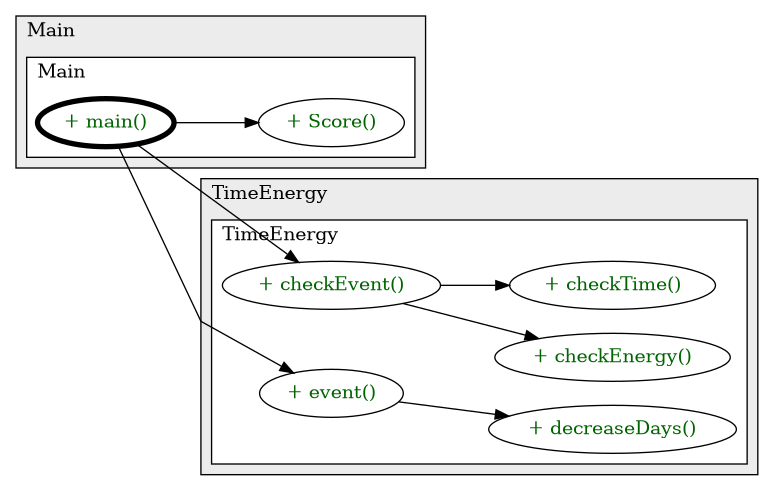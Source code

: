@startuml

/' diagram meta data start
config=CallConfiguration;
{
  "rootMethod": "Main#main(String[])",
  "projectClassification": {
    "searchMode": "OpenProject", // OpenProject, AllProjects
    "includedProjects": "",
    "pathEndKeywords": "*.impl",
    "isClientPath": "",
    "isClientName": "",
    "isTestPath": "",
    "isTestName": "",
    "isMappingPath": "",
    "isMappingName": "",
    "isDataAccessPath": "",
    "isDataAccessName": "",
    "isDataStructurePath": "",
    "isDataStructureName": "",
    "isInterfaceStructuresPath": "",
    "isInterfaceStructuresName": "",
    "isEntryPointPath": "",
    "isEntryPointName": "",
    "treatFinalFieldsAsMandatory": false
  },
  "graphRestriction": {
    "classPackageExcludeFilter": "",
    "classPackageIncludeFilter": "",
    "classNameExcludeFilter": "",
    "classNameIncludeFilter": "",
    "methodNameExcludeFilter": "",
    "methodNameIncludeFilter": "",
    "removeByInheritance": "", // inheritance/annotation based filtering is done in a second step
    "removeByAnnotation": "",
    "removeByClassPackage": "", // cleanup the graph after inheritance/annotation based filtering is done
    "removeByClassName": "",
    "cutMappings": false,
    "cutEnum": true,
    "cutTests": true,
    "cutClient": true,
    "cutDataAccess": true,
    "cutInterfaceStructures": true,
    "cutDataStructures": true,
    "cutGetterAndSetter": true,
    "cutConstructors": true
  },
  "graphTraversal": {
    "forwardDepth": 3,
    "backwardDepth": 3,
    "classPackageExcludeFilter": "",
    "classPackageIncludeFilter": "",
    "classNameExcludeFilter": "",
    "classNameIncludeFilter": "",
    "methodNameExcludeFilter": "",
    "methodNameIncludeFilter": "",
    "hideMappings": false,
    "hideDataStructures": false,
    "hidePrivateMethods": true,
    "hideInterfaceCalls": true, // indirection: implementation -> interface (is hidden) -> implementation
    "onlyShowApplicationEntryPoints": false, // root node is included
    "useMethodCallsForStructureDiagram": "ForwardOnly" // ForwardOnly, BothDirections, No
  },
  "details": {
    "aggregation": "GroupByClass", // ByClass, GroupByClass, None
    "showMethodParametersTypes": false,
    "showMethodParametersNames": false,
    "showMethodReturnType": false,
    "showPackageLevels": 2,
    "showCallOrder": false,
    "edgeMode": "MethodsOnly", // TypesOnly, MethodsOnly, TypesAndMethods, MethodsAndDirectTypeUsage
    "showDetailedClassStructure": false
  },
  "rootClass": "Main",
  "extensionCallbackMethod": "" // qualified.class.name#methodName - signature: public static String method(String)
}
diagram meta data end '/



digraph g {
    rankdir="LR"
    splines=polyline
    

'nodes 
subgraph cluster_1914945579 { 
   	label=TimeEnergy
	labeljust=l
	fillcolor="#ececec"
	style=filled
   
   subgraph cluster_568764530 { 
   	label=TimeEnergy
	labeljust=l
	fillcolor=white
	style=filled
   
   TimeEnergy1914945579XXXcheckEnergy104431[
	label="+ checkEnergy()"
	style=filled
	fillcolor=white
	tooltip="TimeEnergy

null"
	fontcolor=darkgreen
];

TimeEnergy1914945579XXXcheckEvent1667339062[
	label="+ checkEvent()"
	style=filled
	fillcolor=white
	tooltip="TimeEnergy

null"
	fontcolor=darkgreen
];

TimeEnergy1914945579XXXcheckTime1325958191[
	label="+ checkTime()"
	style=filled
	fillcolor=white
	tooltip="TimeEnergy

null"
	fontcolor=darkgreen
];

TimeEnergy1914945579XXXdecreaseDays0[
	label="+ decreaseDays()"
	style=filled
	fillcolor=white
	tooltip="TimeEnergy

null"
	fontcolor=darkgreen
];

TimeEnergy1914945579XXXevent1667339062[
	label="+ event()"
	style=filled
	fillcolor=white
	tooltip="TimeEnergy

null"
	fontcolor=darkgreen
];
} 
} 

subgraph cluster_2390489 { 
   	label=Main
	labeljust=l
	fillcolor="#ececec"
	style=filled
   
   subgraph cluster_1706522830 { 
   	label=Main
	labeljust=l
	fillcolor=white
	style=filled
   
   Main2390489XXXScore181577278[
	label="+ Score()"
	style=filled
	fillcolor=white
	tooltip="Main

null"
	fontcolor=darkgreen
];

Main2390489XXXmain1859653459[
	label="+ main()"
	style=filled
	fillcolor=white
	tooltip="Main

null"
	penwidth=4
	fontcolor=darkgreen
];
} 
} 

'edges    
Main2390489XXXmain1859653459 -> Main2390489XXXScore181577278;
Main2390489XXXmain1859653459 -> TimeEnergy1914945579XXXcheckEvent1667339062;
Main2390489XXXmain1859653459 -> TimeEnergy1914945579XXXevent1667339062;
TimeEnergy1914945579XXXcheckEvent1667339062 -> TimeEnergy1914945579XXXcheckEnergy104431;
TimeEnergy1914945579XXXcheckEvent1667339062 -> TimeEnergy1914945579XXXcheckTime1325958191;
TimeEnergy1914945579XXXevent1667339062 -> TimeEnergy1914945579XXXdecreaseDays0;
    
}
@enduml
